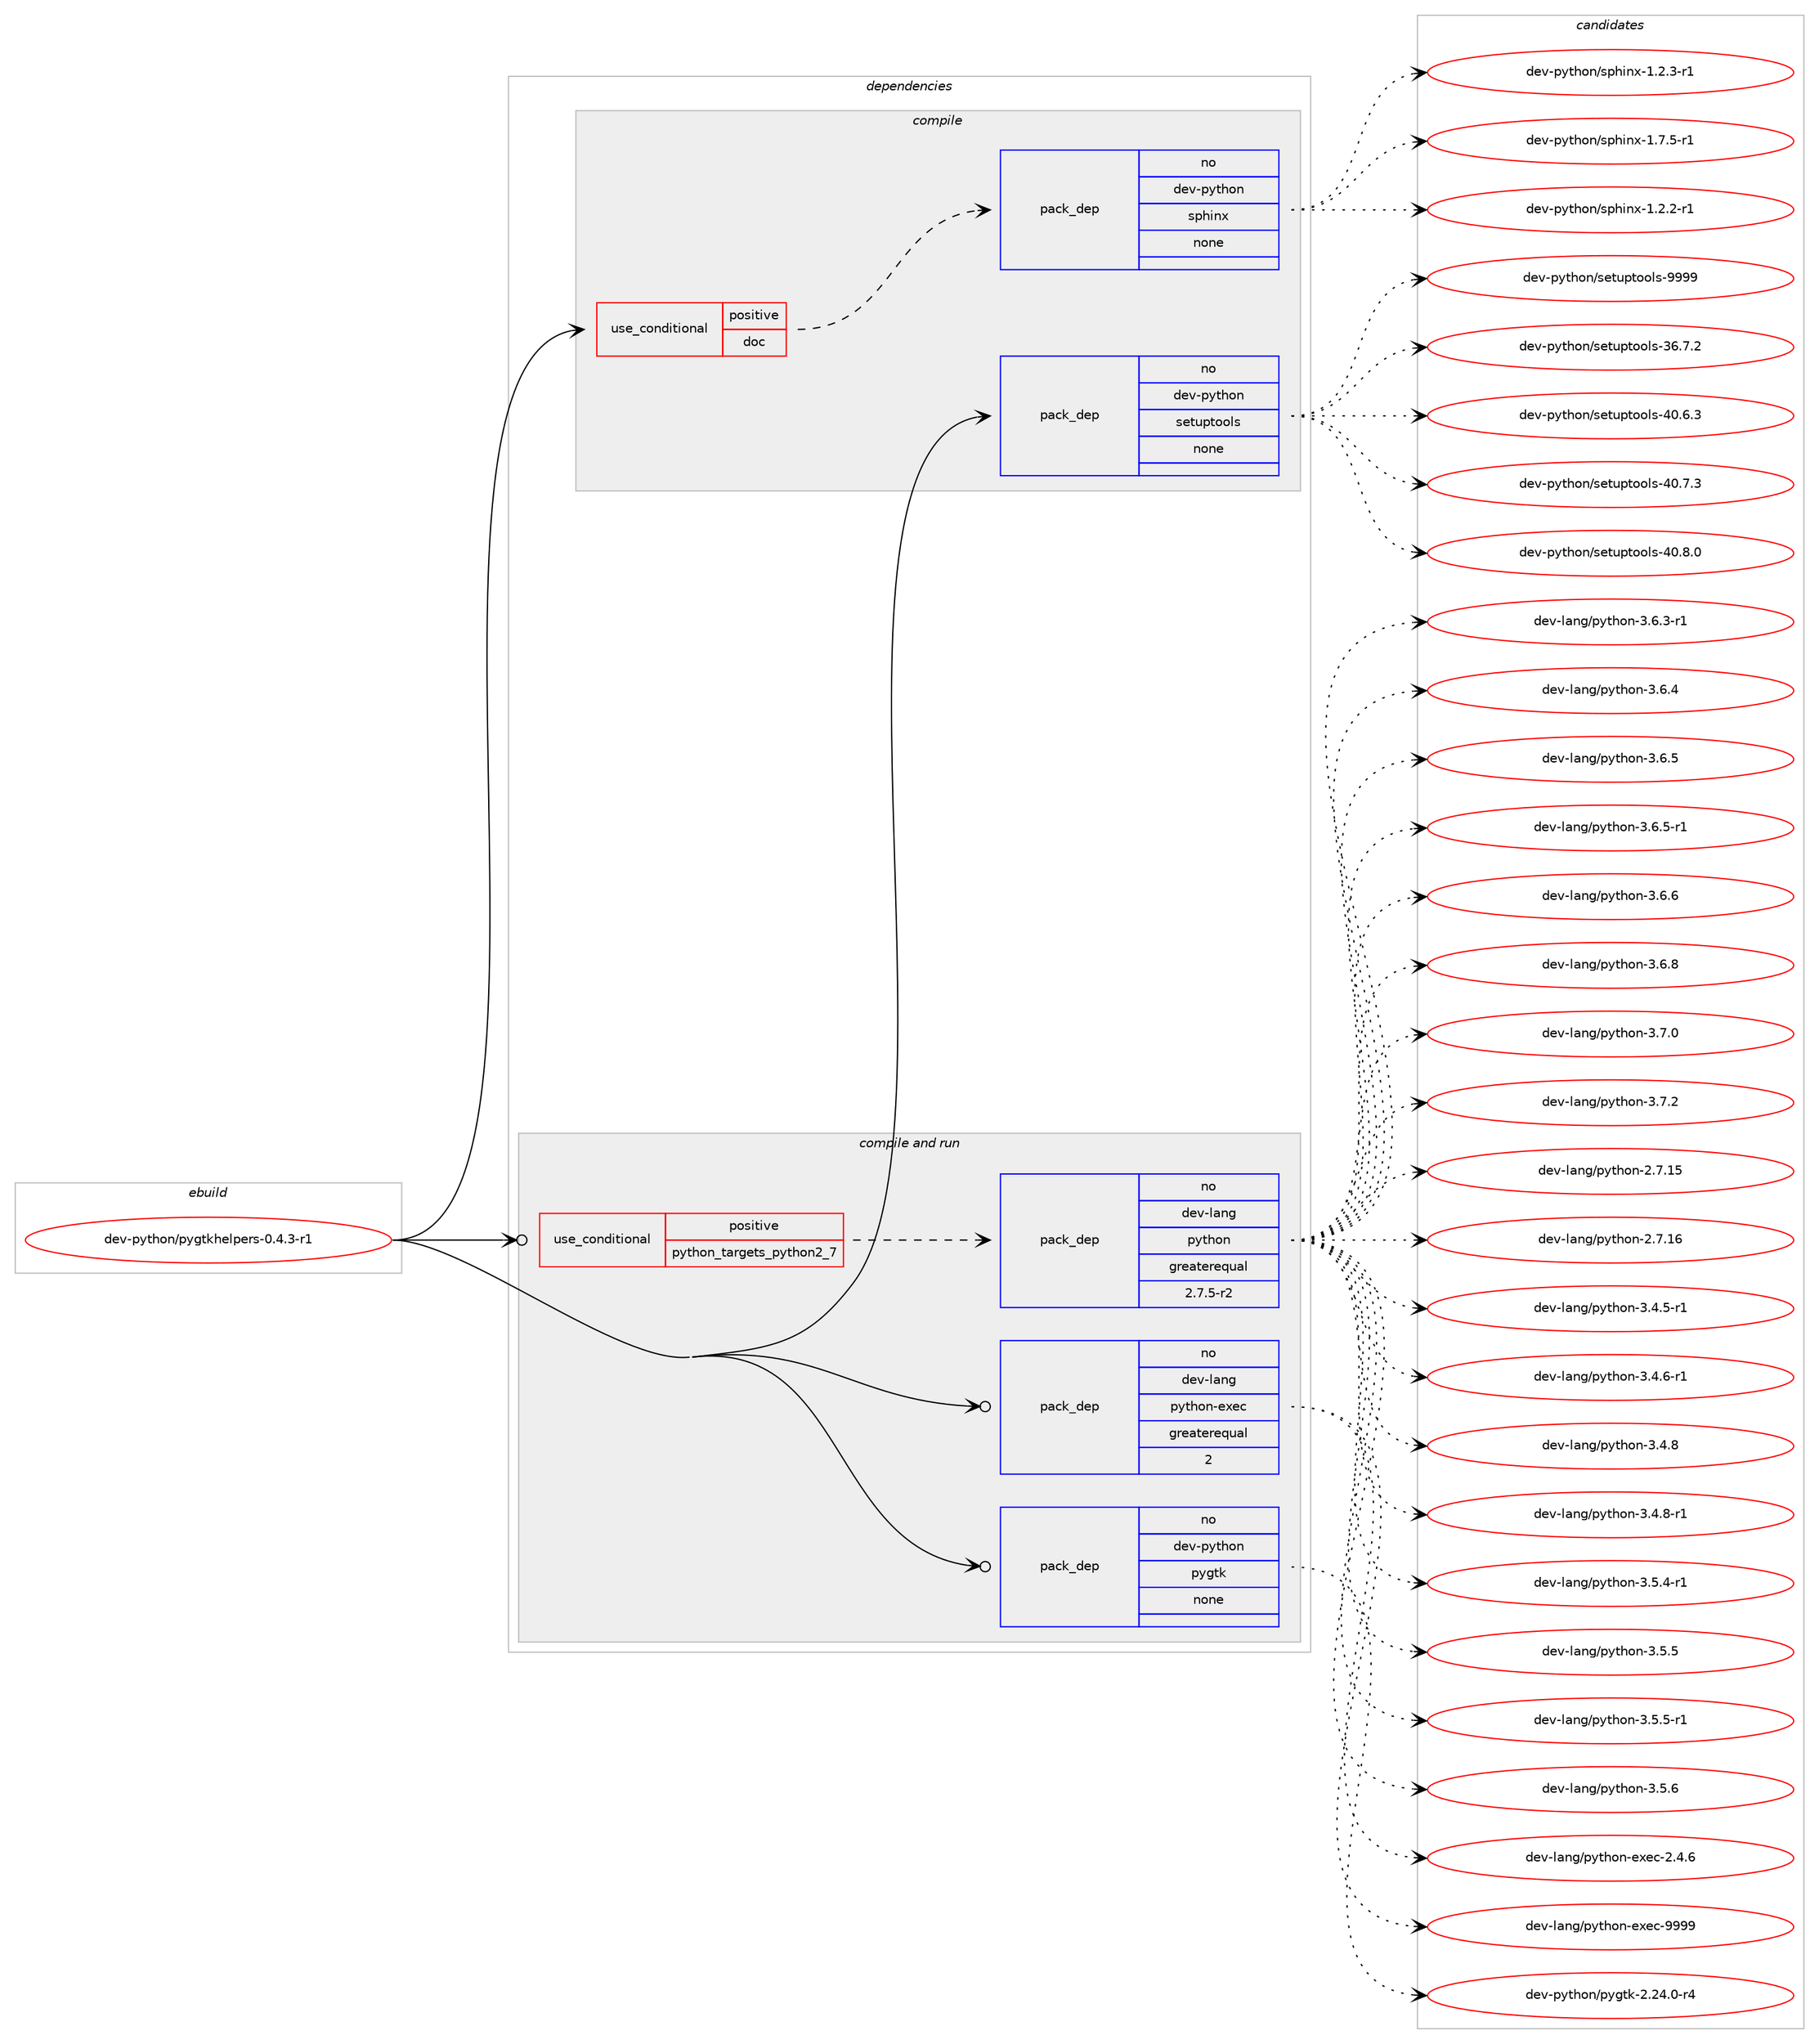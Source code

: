 digraph prolog {

# *************
# Graph options
# *************

newrank=true;
concentrate=true;
compound=true;
graph [rankdir=LR,fontname=Helvetica,fontsize=10,ranksep=1.5];#, ranksep=2.5, nodesep=0.2];
edge  [arrowhead=vee];
node  [fontname=Helvetica,fontsize=10];

# **********
# The ebuild
# **********

subgraph cluster_leftcol {
color=gray;
rank=same;
label=<<i>ebuild</i>>;
id [label="dev-python/pygtkhelpers-0.4.3-r1", color=red, width=4, href="../dev-python/pygtkhelpers-0.4.3-r1.svg"];
}

# ****************
# The dependencies
# ****************

subgraph cluster_midcol {
color=gray;
label=<<i>dependencies</i>>;
subgraph cluster_compile {
fillcolor="#eeeeee";
style=filled;
label=<<i>compile</i>>;
subgraph cond380988 {
dependency1429860 [label=<<TABLE BORDER="0" CELLBORDER="1" CELLSPACING="0" CELLPADDING="4"><TR><TD ROWSPAN="3" CELLPADDING="10">use_conditional</TD></TR><TR><TD>positive</TD></TR><TR><TD>doc</TD></TR></TABLE>>, shape=none, color=red];
subgraph pack1025552 {
dependency1429861 [label=<<TABLE BORDER="0" CELLBORDER="1" CELLSPACING="0" CELLPADDING="4" WIDTH="220"><TR><TD ROWSPAN="6" CELLPADDING="30">pack_dep</TD></TR><TR><TD WIDTH="110">no</TD></TR><TR><TD>dev-python</TD></TR><TR><TD>sphinx</TD></TR><TR><TD>none</TD></TR><TR><TD></TD></TR></TABLE>>, shape=none, color=blue];
}
dependency1429860:e -> dependency1429861:w [weight=20,style="dashed",arrowhead="vee"];
}
id:e -> dependency1429860:w [weight=20,style="solid",arrowhead="vee"];
subgraph pack1025553 {
dependency1429862 [label=<<TABLE BORDER="0" CELLBORDER="1" CELLSPACING="0" CELLPADDING="4" WIDTH="220"><TR><TD ROWSPAN="6" CELLPADDING="30">pack_dep</TD></TR><TR><TD WIDTH="110">no</TD></TR><TR><TD>dev-python</TD></TR><TR><TD>setuptools</TD></TR><TR><TD>none</TD></TR><TR><TD></TD></TR></TABLE>>, shape=none, color=blue];
}
id:e -> dependency1429862:w [weight=20,style="solid",arrowhead="vee"];
}
subgraph cluster_compileandrun {
fillcolor="#eeeeee";
style=filled;
label=<<i>compile and run</i>>;
subgraph cond380989 {
dependency1429863 [label=<<TABLE BORDER="0" CELLBORDER="1" CELLSPACING="0" CELLPADDING="4"><TR><TD ROWSPAN="3" CELLPADDING="10">use_conditional</TD></TR><TR><TD>positive</TD></TR><TR><TD>python_targets_python2_7</TD></TR></TABLE>>, shape=none, color=red];
subgraph pack1025554 {
dependency1429864 [label=<<TABLE BORDER="0" CELLBORDER="1" CELLSPACING="0" CELLPADDING="4" WIDTH="220"><TR><TD ROWSPAN="6" CELLPADDING="30">pack_dep</TD></TR><TR><TD WIDTH="110">no</TD></TR><TR><TD>dev-lang</TD></TR><TR><TD>python</TD></TR><TR><TD>greaterequal</TD></TR><TR><TD>2.7.5-r2</TD></TR></TABLE>>, shape=none, color=blue];
}
dependency1429863:e -> dependency1429864:w [weight=20,style="dashed",arrowhead="vee"];
}
id:e -> dependency1429863:w [weight=20,style="solid",arrowhead="odotvee"];
subgraph pack1025555 {
dependency1429865 [label=<<TABLE BORDER="0" CELLBORDER="1" CELLSPACING="0" CELLPADDING="4" WIDTH="220"><TR><TD ROWSPAN="6" CELLPADDING="30">pack_dep</TD></TR><TR><TD WIDTH="110">no</TD></TR><TR><TD>dev-lang</TD></TR><TR><TD>python-exec</TD></TR><TR><TD>greaterequal</TD></TR><TR><TD>2</TD></TR></TABLE>>, shape=none, color=blue];
}
id:e -> dependency1429865:w [weight=20,style="solid",arrowhead="odotvee"];
subgraph pack1025556 {
dependency1429866 [label=<<TABLE BORDER="0" CELLBORDER="1" CELLSPACING="0" CELLPADDING="4" WIDTH="220"><TR><TD ROWSPAN="6" CELLPADDING="30">pack_dep</TD></TR><TR><TD WIDTH="110">no</TD></TR><TR><TD>dev-python</TD></TR><TR><TD>pygtk</TD></TR><TR><TD>none</TD></TR><TR><TD></TD></TR></TABLE>>, shape=none, color=blue];
}
id:e -> dependency1429866:w [weight=20,style="solid",arrowhead="odotvee"];
}
subgraph cluster_run {
fillcolor="#eeeeee";
style=filled;
label=<<i>run</i>>;
}
}

# **************
# The candidates
# **************

subgraph cluster_choices {
rank=same;
color=gray;
label=<<i>candidates</i>>;

subgraph choice1025552 {
color=black;
nodesep=1;
choice10010111845112121116104111110471151121041051101204549465046504511449 [label="dev-python/sphinx-1.2.2-r1", color=red, width=4,href="../dev-python/sphinx-1.2.2-r1.svg"];
choice10010111845112121116104111110471151121041051101204549465046514511449 [label="dev-python/sphinx-1.2.3-r1", color=red, width=4,href="../dev-python/sphinx-1.2.3-r1.svg"];
choice10010111845112121116104111110471151121041051101204549465546534511449 [label="dev-python/sphinx-1.7.5-r1", color=red, width=4,href="../dev-python/sphinx-1.7.5-r1.svg"];
dependency1429861:e -> choice10010111845112121116104111110471151121041051101204549465046504511449:w [style=dotted,weight="100"];
dependency1429861:e -> choice10010111845112121116104111110471151121041051101204549465046514511449:w [style=dotted,weight="100"];
dependency1429861:e -> choice10010111845112121116104111110471151121041051101204549465546534511449:w [style=dotted,weight="100"];
}
subgraph choice1025553 {
color=black;
nodesep=1;
choice100101118451121211161041111104711510111611711211611111110811545515446554650 [label="dev-python/setuptools-36.7.2", color=red, width=4,href="../dev-python/setuptools-36.7.2.svg"];
choice100101118451121211161041111104711510111611711211611111110811545524846544651 [label="dev-python/setuptools-40.6.3", color=red, width=4,href="../dev-python/setuptools-40.6.3.svg"];
choice100101118451121211161041111104711510111611711211611111110811545524846554651 [label="dev-python/setuptools-40.7.3", color=red, width=4,href="../dev-python/setuptools-40.7.3.svg"];
choice100101118451121211161041111104711510111611711211611111110811545524846564648 [label="dev-python/setuptools-40.8.0", color=red, width=4,href="../dev-python/setuptools-40.8.0.svg"];
choice10010111845112121116104111110471151011161171121161111111081154557575757 [label="dev-python/setuptools-9999", color=red, width=4,href="../dev-python/setuptools-9999.svg"];
dependency1429862:e -> choice100101118451121211161041111104711510111611711211611111110811545515446554650:w [style=dotted,weight="100"];
dependency1429862:e -> choice100101118451121211161041111104711510111611711211611111110811545524846544651:w [style=dotted,weight="100"];
dependency1429862:e -> choice100101118451121211161041111104711510111611711211611111110811545524846554651:w [style=dotted,weight="100"];
dependency1429862:e -> choice100101118451121211161041111104711510111611711211611111110811545524846564648:w [style=dotted,weight="100"];
dependency1429862:e -> choice10010111845112121116104111110471151011161171121161111111081154557575757:w [style=dotted,weight="100"];
}
subgraph choice1025554 {
color=black;
nodesep=1;
choice10010111845108971101034711212111610411111045504655464953 [label="dev-lang/python-2.7.15", color=red, width=4,href="../dev-lang/python-2.7.15.svg"];
choice10010111845108971101034711212111610411111045504655464954 [label="dev-lang/python-2.7.16", color=red, width=4,href="../dev-lang/python-2.7.16.svg"];
choice1001011184510897110103471121211161041111104551465246534511449 [label="dev-lang/python-3.4.5-r1", color=red, width=4,href="../dev-lang/python-3.4.5-r1.svg"];
choice1001011184510897110103471121211161041111104551465246544511449 [label="dev-lang/python-3.4.6-r1", color=red, width=4,href="../dev-lang/python-3.4.6-r1.svg"];
choice100101118451089711010347112121116104111110455146524656 [label="dev-lang/python-3.4.8", color=red, width=4,href="../dev-lang/python-3.4.8.svg"];
choice1001011184510897110103471121211161041111104551465246564511449 [label="dev-lang/python-3.4.8-r1", color=red, width=4,href="../dev-lang/python-3.4.8-r1.svg"];
choice1001011184510897110103471121211161041111104551465346524511449 [label="dev-lang/python-3.5.4-r1", color=red, width=4,href="../dev-lang/python-3.5.4-r1.svg"];
choice100101118451089711010347112121116104111110455146534653 [label="dev-lang/python-3.5.5", color=red, width=4,href="../dev-lang/python-3.5.5.svg"];
choice1001011184510897110103471121211161041111104551465346534511449 [label="dev-lang/python-3.5.5-r1", color=red, width=4,href="../dev-lang/python-3.5.5-r1.svg"];
choice100101118451089711010347112121116104111110455146534654 [label="dev-lang/python-3.5.6", color=red, width=4,href="../dev-lang/python-3.5.6.svg"];
choice1001011184510897110103471121211161041111104551465446514511449 [label="dev-lang/python-3.6.3-r1", color=red, width=4,href="../dev-lang/python-3.6.3-r1.svg"];
choice100101118451089711010347112121116104111110455146544652 [label="dev-lang/python-3.6.4", color=red, width=4,href="../dev-lang/python-3.6.4.svg"];
choice100101118451089711010347112121116104111110455146544653 [label="dev-lang/python-3.6.5", color=red, width=4,href="../dev-lang/python-3.6.5.svg"];
choice1001011184510897110103471121211161041111104551465446534511449 [label="dev-lang/python-3.6.5-r1", color=red, width=4,href="../dev-lang/python-3.6.5-r1.svg"];
choice100101118451089711010347112121116104111110455146544654 [label="dev-lang/python-3.6.6", color=red, width=4,href="../dev-lang/python-3.6.6.svg"];
choice100101118451089711010347112121116104111110455146544656 [label="dev-lang/python-3.6.8", color=red, width=4,href="../dev-lang/python-3.6.8.svg"];
choice100101118451089711010347112121116104111110455146554648 [label="dev-lang/python-3.7.0", color=red, width=4,href="../dev-lang/python-3.7.0.svg"];
choice100101118451089711010347112121116104111110455146554650 [label="dev-lang/python-3.7.2", color=red, width=4,href="../dev-lang/python-3.7.2.svg"];
dependency1429864:e -> choice10010111845108971101034711212111610411111045504655464953:w [style=dotted,weight="100"];
dependency1429864:e -> choice10010111845108971101034711212111610411111045504655464954:w [style=dotted,weight="100"];
dependency1429864:e -> choice1001011184510897110103471121211161041111104551465246534511449:w [style=dotted,weight="100"];
dependency1429864:e -> choice1001011184510897110103471121211161041111104551465246544511449:w [style=dotted,weight="100"];
dependency1429864:e -> choice100101118451089711010347112121116104111110455146524656:w [style=dotted,weight="100"];
dependency1429864:e -> choice1001011184510897110103471121211161041111104551465246564511449:w [style=dotted,weight="100"];
dependency1429864:e -> choice1001011184510897110103471121211161041111104551465346524511449:w [style=dotted,weight="100"];
dependency1429864:e -> choice100101118451089711010347112121116104111110455146534653:w [style=dotted,weight="100"];
dependency1429864:e -> choice1001011184510897110103471121211161041111104551465346534511449:w [style=dotted,weight="100"];
dependency1429864:e -> choice100101118451089711010347112121116104111110455146534654:w [style=dotted,weight="100"];
dependency1429864:e -> choice1001011184510897110103471121211161041111104551465446514511449:w [style=dotted,weight="100"];
dependency1429864:e -> choice100101118451089711010347112121116104111110455146544652:w [style=dotted,weight="100"];
dependency1429864:e -> choice100101118451089711010347112121116104111110455146544653:w [style=dotted,weight="100"];
dependency1429864:e -> choice1001011184510897110103471121211161041111104551465446534511449:w [style=dotted,weight="100"];
dependency1429864:e -> choice100101118451089711010347112121116104111110455146544654:w [style=dotted,weight="100"];
dependency1429864:e -> choice100101118451089711010347112121116104111110455146544656:w [style=dotted,weight="100"];
dependency1429864:e -> choice100101118451089711010347112121116104111110455146554648:w [style=dotted,weight="100"];
dependency1429864:e -> choice100101118451089711010347112121116104111110455146554650:w [style=dotted,weight="100"];
}
subgraph choice1025555 {
color=black;
nodesep=1;
choice1001011184510897110103471121211161041111104510112010199455046524654 [label="dev-lang/python-exec-2.4.6", color=red, width=4,href="../dev-lang/python-exec-2.4.6.svg"];
choice10010111845108971101034711212111610411111045101120101994557575757 [label="dev-lang/python-exec-9999", color=red, width=4,href="../dev-lang/python-exec-9999.svg"];
dependency1429865:e -> choice1001011184510897110103471121211161041111104510112010199455046524654:w [style=dotted,weight="100"];
dependency1429865:e -> choice10010111845108971101034711212111610411111045101120101994557575757:w [style=dotted,weight="100"];
}
subgraph choice1025556 {
color=black;
nodesep=1;
choice1001011184511212111610411111047112121103116107455046505246484511452 [label="dev-python/pygtk-2.24.0-r4", color=red, width=4,href="../dev-python/pygtk-2.24.0-r4.svg"];
dependency1429866:e -> choice1001011184511212111610411111047112121103116107455046505246484511452:w [style=dotted,weight="100"];
}
}

}
